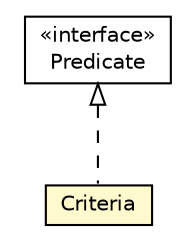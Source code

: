 #!/usr/local/bin/dot
#
# Class diagram 
# Generated by UMLGraph version R5_6-24-gf6e263 (http://www.umlgraph.org/)
#

digraph G {
	edge [fontname="Helvetica",fontsize=10,labelfontname="Helvetica",labelfontsize=10];
	node [fontname="Helvetica",fontsize=10,shape=plaintext];
	nodesep=0.25;
	ranksep=0.5;
	// net.trajano.doxdb.jsonpath.Criteria
	c976 [label=<<table title="net.trajano.doxdb.jsonpath.Criteria" border="0" cellborder="1" cellspacing="0" cellpadding="2" port="p" bgcolor="lemonChiffon" href="./Criteria.html">
		<tr><td><table border="0" cellspacing="0" cellpadding="1">
<tr><td align="center" balign="center"> Criteria </td></tr>
		</table></td></tr>
		</table>>, URL="./Criteria.html", fontname="Helvetica", fontcolor="black", fontsize=10.0];
	// net.trajano.doxdb.jsonpath.Predicate
	c989 [label=<<table title="net.trajano.doxdb.jsonpath.Predicate" border="0" cellborder="1" cellspacing="0" cellpadding="2" port="p" href="./Predicate.html">
		<tr><td><table border="0" cellspacing="0" cellpadding="1">
<tr><td align="center" balign="center"> &#171;interface&#187; </td></tr>
<tr><td align="center" balign="center"> Predicate </td></tr>
		</table></td></tr>
		</table>>, URL="./Predicate.html", fontname="Helvetica", fontcolor="black", fontsize=10.0];
	//net.trajano.doxdb.jsonpath.Criteria implements net.trajano.doxdb.jsonpath.Predicate
	c989:p -> c976:p [dir=back,arrowtail=empty,style=dashed];
}

